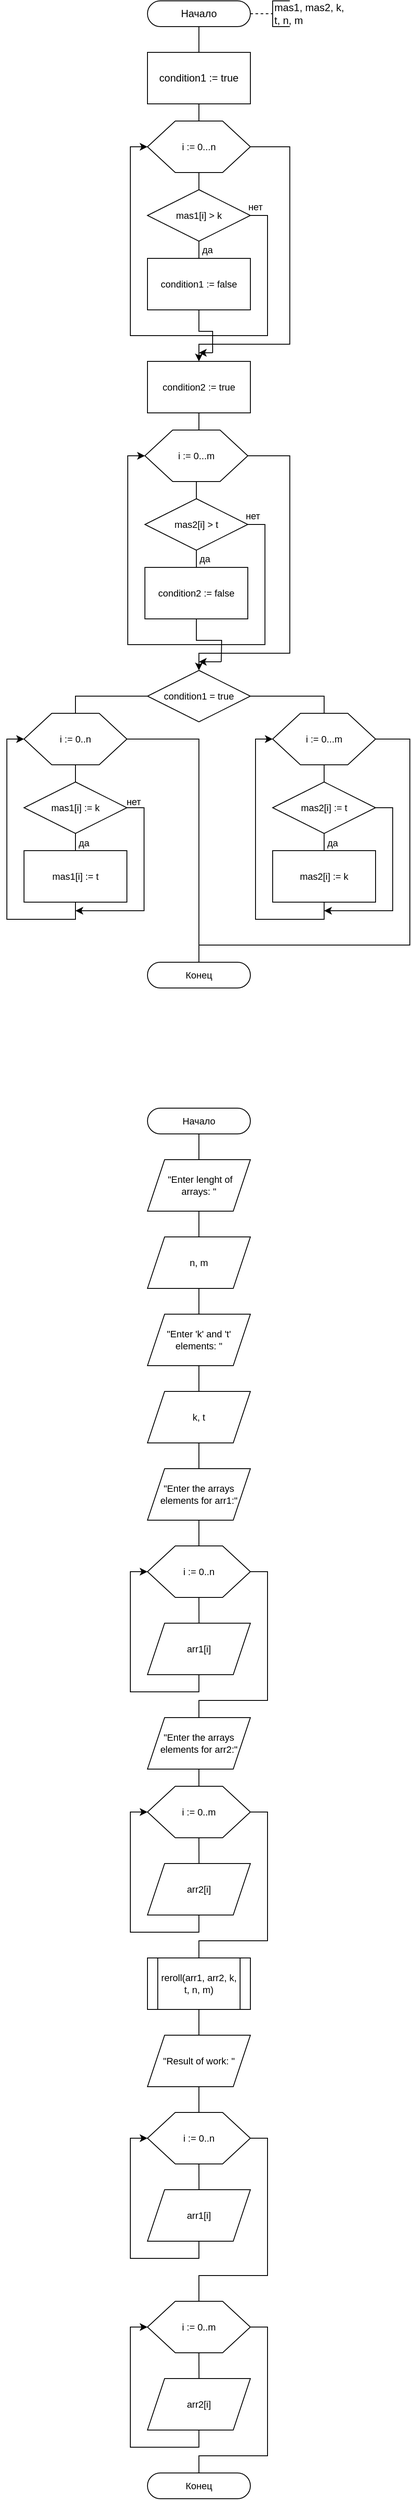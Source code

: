 <mxfile version="21.7.5" type="device">
  <diagram name="Страница — 1" id="Ix5shtWMHeWJ00N7MdSp">
    <mxGraphModel dx="4440" dy="2093" grid="1" gridSize="10" guides="1" tooltips="1" connect="1" arrows="1" fold="1" page="1" pageScale="1" pageWidth="827" pageHeight="1169" math="0" shadow="0">
      <root>
        <mxCell id="0" />
        <mxCell id="1" parent="0" />
        <mxCell id="z_stcrGyVzl1XkH-hhWS-3" style="edgeStyle=orthogonalEdgeStyle;rounded=0;orthogonalLoop=1;jettySize=auto;html=1;exitX=0.5;exitY=1;exitDx=0;exitDy=0;entryX=0.5;entryY=0;entryDx=0;entryDy=0;endArrow=none;endFill=0;" edge="1" parent="1" source="z_stcrGyVzl1XkH-hhWS-1" target="z_stcrGyVzl1XkH-hhWS-2">
          <mxGeometry relative="1" as="geometry" />
        </mxCell>
        <mxCell id="z_stcrGyVzl1XkH-hhWS-5" style="edgeStyle=orthogonalEdgeStyle;rounded=0;orthogonalLoop=1;jettySize=auto;html=1;exitX=1;exitY=0.5;exitDx=0;exitDy=0;entryX=0;entryY=0.5;entryDx=0;entryDy=0;entryPerimeter=0;endArrow=none;endFill=0;dashed=1;" edge="1" parent="1" source="z_stcrGyVzl1XkH-hhWS-1" target="z_stcrGyVzl1XkH-hhWS-4">
          <mxGeometry relative="1" as="geometry" />
        </mxCell>
        <mxCell id="z_stcrGyVzl1XkH-hhWS-1" value="Начало" style="rounded=1;whiteSpace=wrap;html=1;arcSize=50;" vertex="1" parent="1">
          <mxGeometry x="354" y="40" width="120" height="30" as="geometry" />
        </mxCell>
        <mxCell id="z_stcrGyVzl1XkH-hhWS-23" style="edgeStyle=orthogonalEdgeStyle;rounded=0;orthogonalLoop=1;jettySize=auto;html=1;exitX=0.5;exitY=1;exitDx=0;exitDy=0;entryX=0.5;entryY=0;entryDx=0;entryDy=0;endArrow=none;endFill=0;" edge="1" parent="1" source="z_stcrGyVzl1XkH-hhWS-2" target="z_stcrGyVzl1XkH-hhWS-6">
          <mxGeometry relative="1" as="geometry" />
        </mxCell>
        <mxCell id="z_stcrGyVzl1XkH-hhWS-2" value="condition1 := true" style="rounded=0;whiteSpace=wrap;html=1;" vertex="1" parent="1">
          <mxGeometry x="354" y="100" width="120" height="60" as="geometry" />
        </mxCell>
        <mxCell id="z_stcrGyVzl1XkH-hhWS-4" value="mas1, mas2, k,&lt;br&gt;t, n, m&amp;nbsp;" style="strokeWidth=1;html=1;shape=mxgraph.flowchart.annotation_1;align=left;pointerEvents=1;" vertex="1" parent="1">
          <mxGeometry x="500" y="40" width="20" height="30" as="geometry" />
        </mxCell>
        <mxCell id="z_stcrGyVzl1XkH-hhWS-27" style="edgeStyle=orthogonalEdgeStyle;shape=connector;rounded=0;orthogonalLoop=1;jettySize=auto;html=1;exitX=0.5;exitY=1;exitDx=0;exitDy=0;entryX=0.5;entryY=0;entryDx=0;entryDy=0;labelBackgroundColor=default;strokeColor=default;fontFamily=Helvetica;fontSize=11;fontColor=default;endArrow=none;endFill=0;" edge="1" parent="1" source="z_stcrGyVzl1XkH-hhWS-6" target="z_stcrGyVzl1XkH-hhWS-26">
          <mxGeometry relative="1" as="geometry" />
        </mxCell>
        <mxCell id="z_stcrGyVzl1XkH-hhWS-36" style="edgeStyle=orthogonalEdgeStyle;shape=connector;rounded=0;orthogonalLoop=1;jettySize=auto;html=1;exitX=1;exitY=0.5;exitDx=0;exitDy=0;entryX=0.5;entryY=0;entryDx=0;entryDy=0;labelBackgroundColor=default;strokeColor=default;fontFamily=Helvetica;fontSize=11;fontColor=default;endArrow=classic;endFill=1;" edge="1" parent="1" source="z_stcrGyVzl1XkH-hhWS-6" target="z_stcrGyVzl1XkH-hhWS-35">
          <mxGeometry relative="1" as="geometry">
            <Array as="points">
              <mxPoint x="520" y="210" />
              <mxPoint x="520" y="440" />
              <mxPoint x="414" y="440" />
            </Array>
          </mxGeometry>
        </mxCell>
        <mxCell id="z_stcrGyVzl1XkH-hhWS-6" value="" style="verticalLabelPosition=bottom;verticalAlign=top;html=1;shape=hexagon;perimeter=hexagonPerimeter2;arcSize=6;size=0.27;" vertex="1" parent="1">
          <mxGeometry x="354" y="180" width="120" height="60" as="geometry" />
        </mxCell>
        <mxCell id="z_stcrGyVzl1XkH-hhWS-24" value="i := 0...n" style="text;html=1;strokeColor=none;fillColor=none;align=center;verticalAlign=middle;whiteSpace=wrap;rounded=0;fontSize=11;fontFamily=Helvetica;fontColor=default;" vertex="1" parent="1">
          <mxGeometry x="384" y="195" width="60" height="30" as="geometry" />
        </mxCell>
        <mxCell id="z_stcrGyVzl1XkH-hhWS-30" style="edgeStyle=orthogonalEdgeStyle;shape=connector;rounded=0;orthogonalLoop=1;jettySize=auto;html=1;exitX=0.5;exitY=1;exitDx=0;exitDy=0;entryX=0.5;entryY=0;entryDx=0;entryDy=0;labelBackgroundColor=default;strokeColor=default;fontFamily=Helvetica;fontSize=11;fontColor=default;endArrow=none;endFill=0;" edge="1" parent="1" source="z_stcrGyVzl1XkH-hhWS-26" target="z_stcrGyVzl1XkH-hhWS-29">
          <mxGeometry relative="1" as="geometry" />
        </mxCell>
        <mxCell id="z_stcrGyVzl1XkH-hhWS-31" style="edgeStyle=orthogonalEdgeStyle;shape=connector;rounded=0;orthogonalLoop=1;jettySize=auto;html=1;exitX=1;exitY=0.5;exitDx=0;exitDy=0;entryX=0;entryY=0.5;entryDx=0;entryDy=0;labelBackgroundColor=default;strokeColor=default;fontFamily=Helvetica;fontSize=11;fontColor=default;endArrow=classic;endFill=1;" edge="1" parent="1" source="z_stcrGyVzl1XkH-hhWS-26" target="z_stcrGyVzl1XkH-hhWS-6">
          <mxGeometry relative="1" as="geometry">
            <Array as="points">
              <mxPoint x="494" y="290" />
              <mxPoint x="494" y="430" />
              <mxPoint x="334" y="430" />
              <mxPoint x="334" y="210" />
            </Array>
          </mxGeometry>
        </mxCell>
        <mxCell id="z_stcrGyVzl1XkH-hhWS-26" value="mas1[i] &amp;gt; k" style="rhombus;whiteSpace=wrap;html=1;fontFamily=Helvetica;fontSize=11;fontColor=default;" vertex="1" parent="1">
          <mxGeometry x="354" y="260" width="120" height="60" as="geometry" />
        </mxCell>
        <mxCell id="z_stcrGyVzl1XkH-hhWS-37" style="edgeStyle=orthogonalEdgeStyle;shape=connector;rounded=0;orthogonalLoop=1;jettySize=auto;html=1;exitX=0.5;exitY=1;exitDx=0;exitDy=0;labelBackgroundColor=default;strokeColor=default;fontFamily=Helvetica;fontSize=11;fontColor=default;endArrow=none;endFill=0;" edge="1" parent="1" source="z_stcrGyVzl1XkH-hhWS-29">
          <mxGeometry relative="1" as="geometry">
            <mxPoint x="430" y="450" as="targetPoint" />
            <Array as="points">
              <mxPoint x="414" y="425" />
              <mxPoint x="430" y="425" />
            </Array>
          </mxGeometry>
        </mxCell>
        <mxCell id="z_stcrGyVzl1XkH-hhWS-29" value="condition1 := false" style="rounded=0;whiteSpace=wrap;html=1;fontFamily=Helvetica;fontSize=11;fontColor=default;" vertex="1" parent="1">
          <mxGeometry x="354" y="340" width="120" height="60" as="geometry" />
        </mxCell>
        <mxCell id="z_stcrGyVzl1XkH-hhWS-32" value="нет" style="text;html=1;strokeColor=none;fillColor=none;align=center;verticalAlign=middle;whiteSpace=wrap;rounded=0;fontSize=11;fontFamily=Helvetica;fontColor=default;" vertex="1" parent="1">
          <mxGeometry x="460" y="270" width="40" height="20" as="geometry" />
        </mxCell>
        <mxCell id="z_stcrGyVzl1XkH-hhWS-33" value="да" style="text;html=1;strokeColor=none;fillColor=none;align=center;verticalAlign=middle;whiteSpace=wrap;rounded=0;fontSize=11;fontFamily=Helvetica;fontColor=default;" vertex="1" parent="1">
          <mxGeometry x="404" y="320" width="40" height="20" as="geometry" />
        </mxCell>
        <mxCell id="z_stcrGyVzl1XkH-hhWS-35" value="condition2 := true" style="rounded=0;whiteSpace=wrap;html=1;fontFamily=Helvetica;fontSize=11;fontColor=default;" vertex="1" parent="1">
          <mxGeometry x="354" y="460" width="120" height="60" as="geometry" />
        </mxCell>
        <mxCell id="z_stcrGyVzl1XkH-hhWS-38" value="" style="endArrow=classic;html=1;rounded=0;labelBackgroundColor=default;strokeColor=default;fontFamily=Helvetica;fontSize=11;fontColor=default;shape=connector;" edge="1" parent="1">
          <mxGeometry width="50" height="50" relative="1" as="geometry">
            <mxPoint x="430" y="450" as="sourcePoint" />
            <mxPoint x="414" y="450" as="targetPoint" />
          </mxGeometry>
        </mxCell>
        <mxCell id="z_stcrGyVzl1XkH-hhWS-39" style="edgeStyle=orthogonalEdgeStyle;shape=connector;rounded=0;orthogonalLoop=1;jettySize=auto;html=1;exitX=0.5;exitY=1;exitDx=0;exitDy=0;entryX=0.5;entryY=0;entryDx=0;entryDy=0;labelBackgroundColor=default;strokeColor=default;fontFamily=Helvetica;fontSize=11;fontColor=default;endArrow=none;endFill=0;" edge="1" parent="1" source="z_stcrGyVzl1XkH-hhWS-40" target="z_stcrGyVzl1XkH-hhWS-44">
          <mxGeometry relative="1" as="geometry" />
        </mxCell>
        <mxCell id="z_stcrGyVzl1XkH-hhWS-49" style="edgeStyle=orthogonalEdgeStyle;shape=connector;rounded=0;orthogonalLoop=1;jettySize=auto;html=1;exitX=0.5;exitY=0;exitDx=0;exitDy=0;entryX=0.5;entryY=1;entryDx=0;entryDy=0;labelBackgroundColor=default;strokeColor=default;fontFamily=Helvetica;fontSize=11;fontColor=default;endArrow=none;endFill=0;" edge="1" parent="1" source="z_stcrGyVzl1XkH-hhWS-40" target="z_stcrGyVzl1XkH-hhWS-35">
          <mxGeometry relative="1" as="geometry" />
        </mxCell>
        <mxCell id="z_stcrGyVzl1XkH-hhWS-51" style="edgeStyle=orthogonalEdgeStyle;shape=connector;rounded=0;orthogonalLoop=1;jettySize=auto;html=1;exitX=1;exitY=0.5;exitDx=0;exitDy=0;entryX=0.5;entryY=0;entryDx=0;entryDy=0;labelBackgroundColor=default;strokeColor=default;fontFamily=Helvetica;fontSize=11;fontColor=default;endArrow=classic;endFill=1;" edge="1" parent="1" source="z_stcrGyVzl1XkH-hhWS-40" target="z_stcrGyVzl1XkH-hhWS-50">
          <mxGeometry relative="1" as="geometry">
            <Array as="points">
              <mxPoint x="520" y="570" />
              <mxPoint x="520" y="800" />
              <mxPoint x="414" y="800" />
            </Array>
          </mxGeometry>
        </mxCell>
        <mxCell id="z_stcrGyVzl1XkH-hhWS-40" value="" style="verticalLabelPosition=bottom;verticalAlign=top;html=1;shape=hexagon;perimeter=hexagonPerimeter2;arcSize=6;size=0.27;" vertex="1" parent="1">
          <mxGeometry x="351" y="540" width="120" height="60" as="geometry" />
        </mxCell>
        <mxCell id="z_stcrGyVzl1XkH-hhWS-41" value="i := 0...m" style="text;html=1;strokeColor=none;fillColor=none;align=center;verticalAlign=middle;whiteSpace=wrap;rounded=0;fontSize=11;fontFamily=Helvetica;fontColor=default;" vertex="1" parent="1">
          <mxGeometry x="381" y="555" width="60" height="30" as="geometry" />
        </mxCell>
        <mxCell id="z_stcrGyVzl1XkH-hhWS-42" style="edgeStyle=orthogonalEdgeStyle;shape=connector;rounded=0;orthogonalLoop=1;jettySize=auto;html=1;exitX=0.5;exitY=1;exitDx=0;exitDy=0;entryX=0.5;entryY=0;entryDx=0;entryDy=0;labelBackgroundColor=default;strokeColor=default;fontFamily=Helvetica;fontSize=11;fontColor=default;endArrow=none;endFill=0;" edge="1" parent="1" source="z_stcrGyVzl1XkH-hhWS-44" target="z_stcrGyVzl1XkH-hhWS-45">
          <mxGeometry relative="1" as="geometry" />
        </mxCell>
        <mxCell id="z_stcrGyVzl1XkH-hhWS-43" style="edgeStyle=orthogonalEdgeStyle;shape=connector;rounded=0;orthogonalLoop=1;jettySize=auto;html=1;exitX=1;exitY=0.5;exitDx=0;exitDy=0;entryX=0;entryY=0.5;entryDx=0;entryDy=0;labelBackgroundColor=default;strokeColor=default;fontFamily=Helvetica;fontSize=11;fontColor=default;endArrow=classic;endFill=1;" edge="1" parent="1" source="z_stcrGyVzl1XkH-hhWS-44" target="z_stcrGyVzl1XkH-hhWS-40">
          <mxGeometry relative="1" as="geometry">
            <Array as="points">
              <mxPoint x="491" y="650" />
              <mxPoint x="491" y="790" />
              <mxPoint x="331" y="790" />
              <mxPoint x="331" y="570" />
            </Array>
          </mxGeometry>
        </mxCell>
        <mxCell id="z_stcrGyVzl1XkH-hhWS-44" value="mas2[i] &amp;gt; t" style="rhombus;whiteSpace=wrap;html=1;fontFamily=Helvetica;fontSize=11;fontColor=default;" vertex="1" parent="1">
          <mxGeometry x="351" y="620" width="120" height="60" as="geometry" />
        </mxCell>
        <mxCell id="z_stcrGyVzl1XkH-hhWS-52" style="edgeStyle=orthogonalEdgeStyle;shape=connector;rounded=0;orthogonalLoop=1;jettySize=auto;html=1;exitX=0.5;exitY=1;exitDx=0;exitDy=0;labelBackgroundColor=default;strokeColor=default;fontFamily=Helvetica;fontSize=11;fontColor=default;endArrow=none;endFill=0;" edge="1" parent="1" source="z_stcrGyVzl1XkH-hhWS-45">
          <mxGeometry relative="1" as="geometry">
            <mxPoint x="440" y="810" as="targetPoint" />
          </mxGeometry>
        </mxCell>
        <mxCell id="z_stcrGyVzl1XkH-hhWS-45" value="condition2 := false" style="rounded=0;whiteSpace=wrap;html=1;fontFamily=Helvetica;fontSize=11;fontColor=default;" vertex="1" parent="1">
          <mxGeometry x="351" y="700" width="120" height="60" as="geometry" />
        </mxCell>
        <mxCell id="z_stcrGyVzl1XkH-hhWS-46" value="нет" style="text;html=1;strokeColor=none;fillColor=none;align=center;verticalAlign=middle;whiteSpace=wrap;rounded=0;fontSize=11;fontFamily=Helvetica;fontColor=default;" vertex="1" parent="1">
          <mxGeometry x="457" y="630" width="40" height="20" as="geometry" />
        </mxCell>
        <mxCell id="z_stcrGyVzl1XkH-hhWS-47" value="да" style="text;html=1;strokeColor=none;fillColor=none;align=center;verticalAlign=middle;whiteSpace=wrap;rounded=0;fontSize=11;fontFamily=Helvetica;fontColor=default;" vertex="1" parent="1">
          <mxGeometry x="401" y="680" width="40" height="20" as="geometry" />
        </mxCell>
        <mxCell id="z_stcrGyVzl1XkH-hhWS-66" style="edgeStyle=orthogonalEdgeStyle;shape=connector;rounded=0;orthogonalLoop=1;jettySize=auto;html=1;exitX=0;exitY=0.5;exitDx=0;exitDy=0;entryX=0.5;entryY=0;entryDx=0;entryDy=0;labelBackgroundColor=default;strokeColor=default;fontFamily=Helvetica;fontSize=11;fontColor=default;endArrow=none;endFill=0;" edge="1" parent="1" source="z_stcrGyVzl1XkH-hhWS-50" target="z_stcrGyVzl1XkH-hhWS-54">
          <mxGeometry relative="1" as="geometry" />
        </mxCell>
        <mxCell id="z_stcrGyVzl1XkH-hhWS-77" style="edgeStyle=orthogonalEdgeStyle;shape=connector;rounded=0;orthogonalLoop=1;jettySize=auto;html=1;exitX=1;exitY=0.5;exitDx=0;exitDy=0;entryX=0.5;entryY=0;entryDx=0;entryDy=0;labelBackgroundColor=default;strokeColor=default;fontFamily=Helvetica;fontSize=11;fontColor=default;endArrow=none;endFill=0;" edge="1" parent="1" source="z_stcrGyVzl1XkH-hhWS-50" target="z_stcrGyVzl1XkH-hhWS-68">
          <mxGeometry relative="1" as="geometry" />
        </mxCell>
        <mxCell id="z_stcrGyVzl1XkH-hhWS-50" value="condition1 = true" style="rhombus;whiteSpace=wrap;html=1;fontFamily=Helvetica;fontSize=11;fontColor=default;" vertex="1" parent="1">
          <mxGeometry x="354" y="820" width="120" height="60" as="geometry" />
        </mxCell>
        <mxCell id="z_stcrGyVzl1XkH-hhWS-53" value="" style="endArrow=classic;html=1;rounded=0;labelBackgroundColor=default;strokeColor=default;fontFamily=Helvetica;fontSize=11;fontColor=default;shape=connector;" edge="1" parent="1">
          <mxGeometry width="50" height="50" relative="1" as="geometry">
            <mxPoint x="440" y="810" as="sourcePoint" />
            <mxPoint x="414" y="810" as="targetPoint" />
          </mxGeometry>
        </mxCell>
        <mxCell id="z_stcrGyVzl1XkH-hhWS-57" style="edgeStyle=orthogonalEdgeStyle;shape=connector;rounded=0;orthogonalLoop=1;jettySize=auto;html=1;exitX=0.5;exitY=1;exitDx=0;exitDy=0;entryX=0.5;entryY=0;entryDx=0;entryDy=0;labelBackgroundColor=default;strokeColor=default;fontFamily=Helvetica;fontSize=11;fontColor=default;endArrow=none;endFill=0;" edge="1" parent="1" source="z_stcrGyVzl1XkH-hhWS-54" target="z_stcrGyVzl1XkH-hhWS-56">
          <mxGeometry relative="1" as="geometry" />
        </mxCell>
        <mxCell id="z_stcrGyVzl1XkH-hhWS-79" style="edgeStyle=orthogonalEdgeStyle;shape=connector;rounded=0;orthogonalLoop=1;jettySize=auto;html=1;exitX=1;exitY=0.5;exitDx=0;exitDy=0;entryX=0.5;entryY=0;entryDx=0;entryDy=0;labelBackgroundColor=default;strokeColor=default;fontFamily=Helvetica;fontSize=11;fontColor=default;endArrow=none;endFill=0;" edge="1" parent="1" source="z_stcrGyVzl1XkH-hhWS-54" target="z_stcrGyVzl1XkH-hhWS-78">
          <mxGeometry relative="1" as="geometry" />
        </mxCell>
        <mxCell id="z_stcrGyVzl1XkH-hhWS-54" value="" style="verticalLabelPosition=bottom;verticalAlign=top;html=1;shape=hexagon;perimeter=hexagonPerimeter2;arcSize=6;size=0.27;fontFamily=Helvetica;fontSize=11;fontColor=default;" vertex="1" parent="1">
          <mxGeometry x="210" y="870" width="120" height="60" as="geometry" />
        </mxCell>
        <mxCell id="z_stcrGyVzl1XkH-hhWS-55" value="i := 0..n" style="text;html=1;strokeColor=none;fillColor=none;align=center;verticalAlign=middle;whiteSpace=wrap;rounded=0;fontSize=11;fontFamily=Helvetica;fontColor=default;" vertex="1" parent="1">
          <mxGeometry x="240" y="885" width="60" height="30" as="geometry" />
        </mxCell>
        <mxCell id="z_stcrGyVzl1XkH-hhWS-59" style="edgeStyle=orthogonalEdgeStyle;shape=connector;rounded=0;orthogonalLoop=1;jettySize=auto;html=1;exitX=0.5;exitY=1;exitDx=0;exitDy=0;entryX=0.5;entryY=0;entryDx=0;entryDy=0;labelBackgroundColor=default;strokeColor=default;fontFamily=Helvetica;fontSize=11;fontColor=default;endArrow=none;endFill=0;" edge="1" parent="1" source="z_stcrGyVzl1XkH-hhWS-56" target="z_stcrGyVzl1XkH-hhWS-58">
          <mxGeometry relative="1" as="geometry" />
        </mxCell>
        <mxCell id="z_stcrGyVzl1XkH-hhWS-63" style="edgeStyle=orthogonalEdgeStyle;shape=connector;rounded=0;orthogonalLoop=1;jettySize=auto;html=1;exitX=1;exitY=0.5;exitDx=0;exitDy=0;labelBackgroundColor=default;strokeColor=default;fontFamily=Helvetica;fontSize=11;fontColor=default;endArrow=classic;endFill=1;" edge="1" parent="1" source="z_stcrGyVzl1XkH-hhWS-56">
          <mxGeometry relative="1" as="geometry">
            <mxPoint x="270" y="1100" as="targetPoint" />
            <Array as="points">
              <mxPoint x="350" y="980" />
              <mxPoint x="350" y="1100" />
            </Array>
          </mxGeometry>
        </mxCell>
        <mxCell id="z_stcrGyVzl1XkH-hhWS-56" value="mas1[i] := k" style="rhombus;whiteSpace=wrap;html=1;fontFamily=Helvetica;fontSize=11;fontColor=default;" vertex="1" parent="1">
          <mxGeometry x="210" y="950" width="120" height="60" as="geometry" />
        </mxCell>
        <mxCell id="z_stcrGyVzl1XkH-hhWS-62" style="edgeStyle=orthogonalEdgeStyle;shape=connector;rounded=0;orthogonalLoop=1;jettySize=auto;html=1;exitX=0.5;exitY=1;exitDx=0;exitDy=0;entryX=0;entryY=0.5;entryDx=0;entryDy=0;labelBackgroundColor=default;strokeColor=default;fontFamily=Helvetica;fontSize=11;fontColor=default;endArrow=classic;endFill=1;" edge="1" parent="1" source="z_stcrGyVzl1XkH-hhWS-58" target="z_stcrGyVzl1XkH-hhWS-54">
          <mxGeometry relative="1" as="geometry" />
        </mxCell>
        <mxCell id="z_stcrGyVzl1XkH-hhWS-58" value="mas1[i] := t" style="rounded=0;whiteSpace=wrap;html=1;fontFamily=Helvetica;fontSize=11;fontColor=default;" vertex="1" parent="1">
          <mxGeometry x="210" y="1030" width="120" height="60" as="geometry" />
        </mxCell>
        <mxCell id="z_stcrGyVzl1XkH-hhWS-64" value="да" style="text;html=1;strokeColor=none;fillColor=none;align=center;verticalAlign=middle;whiteSpace=wrap;rounded=0;fontSize=11;fontFamily=Helvetica;fontColor=default;" vertex="1" parent="1">
          <mxGeometry x="250" y="1006" width="60" height="30" as="geometry" />
        </mxCell>
        <mxCell id="z_stcrGyVzl1XkH-hhWS-65" value="нет" style="text;html=1;strokeColor=none;fillColor=none;align=center;verticalAlign=middle;whiteSpace=wrap;rounded=0;fontSize=11;fontFamily=Helvetica;fontColor=default;" vertex="1" parent="1">
          <mxGeometry x="308" y="958" width="60" height="30" as="geometry" />
        </mxCell>
        <mxCell id="z_stcrGyVzl1XkH-hhWS-67" style="edgeStyle=orthogonalEdgeStyle;shape=connector;rounded=0;orthogonalLoop=1;jettySize=auto;html=1;exitX=0.5;exitY=1;exitDx=0;exitDy=0;entryX=0.5;entryY=0;entryDx=0;entryDy=0;labelBackgroundColor=default;strokeColor=default;fontFamily=Helvetica;fontSize=11;fontColor=default;endArrow=none;endFill=0;" edge="1" parent="1" source="z_stcrGyVzl1XkH-hhWS-68" target="z_stcrGyVzl1XkH-hhWS-72">
          <mxGeometry relative="1" as="geometry" />
        </mxCell>
        <mxCell id="z_stcrGyVzl1XkH-hhWS-80" style="edgeStyle=orthogonalEdgeStyle;shape=connector;rounded=0;orthogonalLoop=1;jettySize=auto;html=1;exitX=1;exitY=0.5;exitDx=0;exitDy=0;entryX=0.5;entryY=0;entryDx=0;entryDy=0;labelBackgroundColor=default;strokeColor=default;fontFamily=Helvetica;fontSize=11;fontColor=default;endArrow=none;endFill=0;" edge="1" parent="1" source="z_stcrGyVzl1XkH-hhWS-68" target="z_stcrGyVzl1XkH-hhWS-78">
          <mxGeometry relative="1" as="geometry">
            <Array as="points">
              <mxPoint x="660" y="900" />
              <mxPoint x="660" y="1140" />
              <mxPoint x="414" y="1140" />
            </Array>
          </mxGeometry>
        </mxCell>
        <mxCell id="z_stcrGyVzl1XkH-hhWS-68" value="" style="verticalLabelPosition=bottom;verticalAlign=top;html=1;shape=hexagon;perimeter=hexagonPerimeter2;arcSize=6;size=0.27;fontFamily=Helvetica;fontSize=11;fontColor=default;" vertex="1" parent="1">
          <mxGeometry x="500" y="870" width="120" height="60" as="geometry" />
        </mxCell>
        <mxCell id="z_stcrGyVzl1XkH-hhWS-69" value="i := 0...m" style="text;html=1;strokeColor=none;fillColor=none;align=center;verticalAlign=middle;whiteSpace=wrap;rounded=0;fontSize=11;fontFamily=Helvetica;fontColor=default;" vertex="1" parent="1">
          <mxGeometry x="530" y="885" width="60" height="30" as="geometry" />
        </mxCell>
        <mxCell id="z_stcrGyVzl1XkH-hhWS-70" style="edgeStyle=orthogonalEdgeStyle;shape=connector;rounded=0;orthogonalLoop=1;jettySize=auto;html=1;exitX=0.5;exitY=1;exitDx=0;exitDy=0;entryX=0.5;entryY=0;entryDx=0;entryDy=0;labelBackgroundColor=default;strokeColor=default;fontFamily=Helvetica;fontSize=11;fontColor=default;endArrow=none;endFill=0;" edge="1" parent="1" source="z_stcrGyVzl1XkH-hhWS-72" target="z_stcrGyVzl1XkH-hhWS-74">
          <mxGeometry relative="1" as="geometry" />
        </mxCell>
        <mxCell id="z_stcrGyVzl1XkH-hhWS-71" style="edgeStyle=orthogonalEdgeStyle;shape=connector;rounded=0;orthogonalLoop=1;jettySize=auto;html=1;exitX=1;exitY=0.5;exitDx=0;exitDy=0;labelBackgroundColor=default;strokeColor=default;fontFamily=Helvetica;fontSize=11;fontColor=default;endArrow=classic;endFill=1;" edge="1" parent="1" source="z_stcrGyVzl1XkH-hhWS-72">
          <mxGeometry relative="1" as="geometry">
            <mxPoint x="560" y="1100" as="targetPoint" />
            <Array as="points">
              <mxPoint x="640" y="980" />
              <mxPoint x="640" y="1100" />
            </Array>
          </mxGeometry>
        </mxCell>
        <mxCell id="z_stcrGyVzl1XkH-hhWS-72" value="mas2[i] := t" style="rhombus;whiteSpace=wrap;html=1;fontFamily=Helvetica;fontSize=11;fontColor=default;" vertex="1" parent="1">
          <mxGeometry x="500" y="950" width="120" height="60" as="geometry" />
        </mxCell>
        <mxCell id="z_stcrGyVzl1XkH-hhWS-73" style="edgeStyle=orthogonalEdgeStyle;shape=connector;rounded=0;orthogonalLoop=1;jettySize=auto;html=1;exitX=0.5;exitY=1;exitDx=0;exitDy=0;entryX=0;entryY=0.5;entryDx=0;entryDy=0;labelBackgroundColor=default;strokeColor=default;fontFamily=Helvetica;fontSize=11;fontColor=default;endArrow=classic;endFill=1;" edge="1" parent="1" source="z_stcrGyVzl1XkH-hhWS-74" target="z_stcrGyVzl1XkH-hhWS-68">
          <mxGeometry relative="1" as="geometry" />
        </mxCell>
        <mxCell id="z_stcrGyVzl1XkH-hhWS-74" value="mas2[i] := k" style="rounded=0;whiteSpace=wrap;html=1;fontFamily=Helvetica;fontSize=11;fontColor=default;" vertex="1" parent="1">
          <mxGeometry x="500" y="1030" width="120" height="60" as="geometry" />
        </mxCell>
        <mxCell id="z_stcrGyVzl1XkH-hhWS-75" value="да" style="text;html=1;strokeColor=none;fillColor=none;align=center;verticalAlign=middle;whiteSpace=wrap;rounded=0;fontSize=11;fontFamily=Helvetica;fontColor=default;" vertex="1" parent="1">
          <mxGeometry x="540" y="1006" width="60" height="30" as="geometry" />
        </mxCell>
        <mxCell id="z_stcrGyVzl1XkH-hhWS-78" value="Конец" style="rounded=1;whiteSpace=wrap;html=1;arcSize=50;fontFamily=Helvetica;fontSize=11;fontColor=default;" vertex="1" parent="1">
          <mxGeometry x="354" y="1160" width="120" height="30" as="geometry" />
        </mxCell>
        <mxCell id="z_stcrGyVzl1XkH-hhWS-84" style="edgeStyle=orthogonalEdgeStyle;shape=connector;rounded=0;orthogonalLoop=1;jettySize=auto;html=1;exitX=0.5;exitY=1;exitDx=0;exitDy=0;entryX=0.5;entryY=0;entryDx=0;entryDy=0;labelBackgroundColor=default;strokeColor=default;fontFamily=Helvetica;fontSize=11;fontColor=default;endArrow=none;endFill=0;" edge="1" parent="1" source="z_stcrGyVzl1XkH-hhWS-82" target="z_stcrGyVzl1XkH-hhWS-83">
          <mxGeometry relative="1" as="geometry" />
        </mxCell>
        <mxCell id="z_stcrGyVzl1XkH-hhWS-82" value="Начало" style="rounded=1;whiteSpace=wrap;html=1;arcSize=50;fontFamily=Helvetica;fontSize=11;fontColor=default;" vertex="1" parent="1">
          <mxGeometry x="354" y="1330" width="120" height="30" as="geometry" />
        </mxCell>
        <mxCell id="z_stcrGyVzl1XkH-hhWS-86" style="edgeStyle=orthogonalEdgeStyle;shape=connector;rounded=0;orthogonalLoop=1;jettySize=auto;html=1;exitX=0.5;exitY=1;exitDx=0;exitDy=0;entryX=0.5;entryY=0;entryDx=0;entryDy=0;labelBackgroundColor=default;strokeColor=default;fontFamily=Helvetica;fontSize=11;fontColor=default;endArrow=none;endFill=0;" edge="1" parent="1" source="z_stcrGyVzl1XkH-hhWS-83" target="z_stcrGyVzl1XkH-hhWS-85">
          <mxGeometry relative="1" as="geometry" />
        </mxCell>
        <mxCell id="z_stcrGyVzl1XkH-hhWS-83" value="&quot;Enter lenght of arrays: &quot;&amp;nbsp;" style="shape=parallelogram;perimeter=parallelogramPerimeter;whiteSpace=wrap;html=1;fixedSize=1;fontFamily=Helvetica;fontSize=11;fontColor=default;spacingLeft=15;spacingRight=12;" vertex="1" parent="1">
          <mxGeometry x="354" y="1390" width="120" height="60" as="geometry" />
        </mxCell>
        <mxCell id="z_stcrGyVzl1XkH-hhWS-88" style="edgeStyle=orthogonalEdgeStyle;shape=connector;rounded=0;orthogonalLoop=1;jettySize=auto;html=1;exitX=0.5;exitY=1;exitDx=0;exitDy=0;entryX=0.5;entryY=0;entryDx=0;entryDy=0;labelBackgroundColor=default;strokeColor=default;fontFamily=Helvetica;fontSize=11;fontColor=default;endArrow=none;endFill=0;" edge="1" parent="1" source="z_stcrGyVzl1XkH-hhWS-85" target="z_stcrGyVzl1XkH-hhWS-87">
          <mxGeometry relative="1" as="geometry" />
        </mxCell>
        <mxCell id="z_stcrGyVzl1XkH-hhWS-85" value="n, m" style="shape=parallelogram;perimeter=parallelogramPerimeter;whiteSpace=wrap;html=1;fixedSize=1;fontFamily=Helvetica;fontSize=11;fontColor=default;" vertex="1" parent="1">
          <mxGeometry x="354" y="1480" width="120" height="60" as="geometry" />
        </mxCell>
        <mxCell id="z_stcrGyVzl1XkH-hhWS-90" style="edgeStyle=orthogonalEdgeStyle;shape=connector;rounded=0;orthogonalLoop=1;jettySize=auto;html=1;exitX=0.5;exitY=1;exitDx=0;exitDy=0;entryX=0.5;entryY=0;entryDx=0;entryDy=0;labelBackgroundColor=default;strokeColor=default;fontFamily=Helvetica;fontSize=11;fontColor=default;endArrow=none;endFill=0;" edge="1" parent="1" source="z_stcrGyVzl1XkH-hhWS-87" target="z_stcrGyVzl1XkH-hhWS-89">
          <mxGeometry relative="1" as="geometry" />
        </mxCell>
        <mxCell id="z_stcrGyVzl1XkH-hhWS-87" value="&quot;Enter &#39;k&#39; and &#39;t&#39; elements: &quot;" style="shape=parallelogram;perimeter=parallelogramPerimeter;whiteSpace=wrap;html=1;fixedSize=1;fontFamily=Helvetica;fontSize=11;fontColor=default;" vertex="1" parent="1">
          <mxGeometry x="354" y="1570" width="120" height="60" as="geometry" />
        </mxCell>
        <mxCell id="z_stcrGyVzl1XkH-hhWS-92" style="edgeStyle=orthogonalEdgeStyle;shape=connector;rounded=0;orthogonalLoop=1;jettySize=auto;html=1;exitX=0.5;exitY=1;exitDx=0;exitDy=0;entryX=0.5;entryY=0;entryDx=0;entryDy=0;labelBackgroundColor=default;strokeColor=default;fontFamily=Helvetica;fontSize=11;fontColor=default;endArrow=none;endFill=0;" edge="1" parent="1" source="z_stcrGyVzl1XkH-hhWS-89" target="z_stcrGyVzl1XkH-hhWS-91">
          <mxGeometry relative="1" as="geometry" />
        </mxCell>
        <mxCell id="z_stcrGyVzl1XkH-hhWS-89" value="k, t" style="shape=parallelogram;perimeter=parallelogramPerimeter;whiteSpace=wrap;html=1;fixedSize=1;fontFamily=Helvetica;fontSize=11;fontColor=default;" vertex="1" parent="1">
          <mxGeometry x="354" y="1660" width="120" height="60" as="geometry" />
        </mxCell>
        <mxCell id="z_stcrGyVzl1XkH-hhWS-97" style="edgeStyle=orthogonalEdgeStyle;shape=connector;rounded=0;orthogonalLoop=1;jettySize=auto;html=1;exitX=0.5;exitY=1;exitDx=0;exitDy=0;entryX=0.5;entryY=0;entryDx=0;entryDy=0;labelBackgroundColor=default;strokeColor=default;fontFamily=Helvetica;fontSize=11;fontColor=default;endArrow=none;endFill=0;" edge="1" parent="1" source="z_stcrGyVzl1XkH-hhWS-91" target="z_stcrGyVzl1XkH-hhWS-95">
          <mxGeometry relative="1" as="geometry" />
        </mxCell>
        <mxCell id="z_stcrGyVzl1XkH-hhWS-91" value="&quot;Enter the arrays elements for arr1:&quot;" style="shape=parallelogram;perimeter=parallelogramPerimeter;whiteSpace=wrap;html=1;fixedSize=1;fontFamily=Helvetica;fontSize=11;fontColor=default;" vertex="1" parent="1">
          <mxGeometry x="354" y="1750" width="120" height="60" as="geometry" />
        </mxCell>
        <mxCell id="z_stcrGyVzl1XkH-hhWS-98" style="edgeStyle=orthogonalEdgeStyle;shape=connector;rounded=0;orthogonalLoop=1;jettySize=auto;html=1;exitX=0.5;exitY=1;exitDx=0;exitDy=0;labelBackgroundColor=default;strokeColor=default;fontFamily=Helvetica;fontSize=11;fontColor=default;endArrow=none;endFill=0;" edge="1" parent="1" source="z_stcrGyVzl1XkH-hhWS-95">
          <mxGeometry relative="1" as="geometry">
            <mxPoint x="414.095" y="1930" as="targetPoint" />
          </mxGeometry>
        </mxCell>
        <mxCell id="z_stcrGyVzl1XkH-hhWS-102" style="edgeStyle=orthogonalEdgeStyle;shape=connector;rounded=0;orthogonalLoop=1;jettySize=auto;html=1;exitX=1;exitY=0.5;exitDx=0;exitDy=0;entryX=0.5;entryY=0;entryDx=0;entryDy=0;labelBackgroundColor=default;strokeColor=default;fontFamily=Helvetica;fontSize=11;fontColor=default;endArrow=none;endFill=0;" edge="1" parent="1" source="z_stcrGyVzl1XkH-hhWS-95" target="z_stcrGyVzl1XkH-hhWS-101">
          <mxGeometry relative="1" as="geometry">
            <Array as="points">
              <mxPoint x="494" y="1870" />
              <mxPoint x="494" y="2020" />
              <mxPoint x="414" y="2020" />
            </Array>
          </mxGeometry>
        </mxCell>
        <mxCell id="z_stcrGyVzl1XkH-hhWS-95" value="" style="verticalLabelPosition=bottom;verticalAlign=top;html=1;shape=hexagon;perimeter=hexagonPerimeter2;arcSize=6;size=0.27;fontFamily=Helvetica;fontSize=11;fontColor=default;" vertex="1" parent="1">
          <mxGeometry x="354" y="1840" width="120" height="60" as="geometry" />
        </mxCell>
        <mxCell id="z_stcrGyVzl1XkH-hhWS-96" value="i := 0..n" style="text;html=1;strokeColor=none;fillColor=none;align=center;verticalAlign=middle;whiteSpace=wrap;rounded=0;fontSize=11;fontFamily=Helvetica;fontColor=default;" vertex="1" parent="1">
          <mxGeometry x="384" y="1855" width="60" height="30" as="geometry" />
        </mxCell>
        <mxCell id="z_stcrGyVzl1XkH-hhWS-100" style="edgeStyle=orthogonalEdgeStyle;shape=connector;rounded=0;orthogonalLoop=1;jettySize=auto;html=1;exitX=0.5;exitY=1;exitDx=0;exitDy=0;entryX=0;entryY=0.5;entryDx=0;entryDy=0;labelBackgroundColor=default;strokeColor=default;fontFamily=Helvetica;fontSize=11;fontColor=default;endArrow=classic;endFill=1;" edge="1" parent="1" source="z_stcrGyVzl1XkH-hhWS-99" target="z_stcrGyVzl1XkH-hhWS-95">
          <mxGeometry relative="1" as="geometry" />
        </mxCell>
        <mxCell id="z_stcrGyVzl1XkH-hhWS-99" value="arr1[i]" style="shape=parallelogram;perimeter=parallelogramPerimeter;whiteSpace=wrap;html=1;fixedSize=1;fontFamily=Helvetica;fontSize=11;fontColor=default;" vertex="1" parent="1">
          <mxGeometry x="354" y="1930" width="120" height="60" as="geometry" />
        </mxCell>
        <mxCell id="z_stcrGyVzl1XkH-hhWS-109" style="edgeStyle=orthogonalEdgeStyle;shape=connector;rounded=0;orthogonalLoop=1;jettySize=auto;html=1;exitX=0.5;exitY=1;exitDx=0;exitDy=0;entryX=0.5;entryY=0;entryDx=0;entryDy=0;labelBackgroundColor=default;strokeColor=default;fontFamily=Helvetica;fontSize=11;fontColor=default;endArrow=none;endFill=0;" edge="1" parent="1" source="z_stcrGyVzl1XkH-hhWS-101" target="z_stcrGyVzl1XkH-hhWS-104">
          <mxGeometry relative="1" as="geometry" />
        </mxCell>
        <mxCell id="z_stcrGyVzl1XkH-hhWS-101" value="&quot;Enter the arrays elements for arr2:&quot;" style="shape=parallelogram;perimeter=parallelogramPerimeter;whiteSpace=wrap;html=1;fixedSize=1;fontFamily=Helvetica;fontSize=11;fontColor=default;" vertex="1" parent="1">
          <mxGeometry x="354" y="2040" width="120" height="60" as="geometry" />
        </mxCell>
        <mxCell id="z_stcrGyVzl1XkH-hhWS-103" style="edgeStyle=orthogonalEdgeStyle;shape=connector;rounded=0;orthogonalLoop=1;jettySize=auto;html=1;exitX=0.5;exitY=1;exitDx=0;exitDy=0;labelBackgroundColor=default;strokeColor=default;fontFamily=Helvetica;fontSize=11;fontColor=default;endArrow=none;endFill=0;" edge="1" parent="1" source="z_stcrGyVzl1XkH-hhWS-104">
          <mxGeometry relative="1" as="geometry">
            <mxPoint x="414.095" y="2210" as="targetPoint" />
          </mxGeometry>
        </mxCell>
        <mxCell id="z_stcrGyVzl1XkH-hhWS-111" style="edgeStyle=orthogonalEdgeStyle;shape=connector;rounded=0;orthogonalLoop=1;jettySize=auto;html=1;exitX=1;exitY=0.5;exitDx=0;exitDy=0;entryX=0.5;entryY=0;entryDx=0;entryDy=0;labelBackgroundColor=default;strokeColor=default;fontFamily=Helvetica;fontSize=11;fontColor=default;endArrow=none;endFill=0;" edge="1" parent="1" source="z_stcrGyVzl1XkH-hhWS-104" target="z_stcrGyVzl1XkH-hhWS-110">
          <mxGeometry relative="1" as="geometry">
            <Array as="points">
              <mxPoint x="494" y="2150" />
              <mxPoint x="494" y="2300" />
              <mxPoint x="414" y="2300" />
            </Array>
          </mxGeometry>
        </mxCell>
        <mxCell id="z_stcrGyVzl1XkH-hhWS-104" value="" style="verticalLabelPosition=bottom;verticalAlign=top;html=1;shape=hexagon;perimeter=hexagonPerimeter2;arcSize=6;size=0.27;fontFamily=Helvetica;fontSize=11;fontColor=default;" vertex="1" parent="1">
          <mxGeometry x="354" y="2120" width="120" height="60" as="geometry" />
        </mxCell>
        <mxCell id="z_stcrGyVzl1XkH-hhWS-105" value="i := 0..m" style="text;html=1;strokeColor=none;fillColor=none;align=center;verticalAlign=middle;whiteSpace=wrap;rounded=0;fontSize=11;fontFamily=Helvetica;fontColor=default;" vertex="1" parent="1">
          <mxGeometry x="384" y="2135" width="60" height="30" as="geometry" />
        </mxCell>
        <mxCell id="z_stcrGyVzl1XkH-hhWS-106" style="edgeStyle=orthogonalEdgeStyle;shape=connector;rounded=0;orthogonalLoop=1;jettySize=auto;html=1;exitX=0.5;exitY=1;exitDx=0;exitDy=0;entryX=0;entryY=0.5;entryDx=0;entryDy=0;labelBackgroundColor=default;strokeColor=default;fontFamily=Helvetica;fontSize=11;fontColor=default;endArrow=classic;endFill=1;" edge="1" parent="1" source="z_stcrGyVzl1XkH-hhWS-107" target="z_stcrGyVzl1XkH-hhWS-104">
          <mxGeometry relative="1" as="geometry" />
        </mxCell>
        <mxCell id="z_stcrGyVzl1XkH-hhWS-107" value="arr2[i]" style="shape=parallelogram;perimeter=parallelogramPerimeter;whiteSpace=wrap;html=1;fixedSize=1;fontFamily=Helvetica;fontSize=11;fontColor=default;" vertex="1" parent="1">
          <mxGeometry x="354" y="2210" width="120" height="60" as="geometry" />
        </mxCell>
        <mxCell id="z_stcrGyVzl1XkH-hhWS-113" style="edgeStyle=orthogonalEdgeStyle;shape=connector;rounded=0;orthogonalLoop=1;jettySize=auto;html=1;exitX=0.5;exitY=1;exitDx=0;exitDy=0;entryX=0.5;entryY=0;entryDx=0;entryDy=0;labelBackgroundColor=default;strokeColor=default;fontFamily=Helvetica;fontSize=11;fontColor=default;endArrow=none;endFill=0;" edge="1" parent="1" source="z_stcrGyVzl1XkH-hhWS-110" target="z_stcrGyVzl1XkH-hhWS-112">
          <mxGeometry relative="1" as="geometry" />
        </mxCell>
        <mxCell id="z_stcrGyVzl1XkH-hhWS-110" value="reroll(arr1, arr2, k, t, n, m)" style="shape=process;whiteSpace=wrap;html=1;backgroundOutline=1;fontFamily=Helvetica;fontSize=11;fontColor=default;" vertex="1" parent="1">
          <mxGeometry x="354" y="2320" width="120" height="60" as="geometry" />
        </mxCell>
        <mxCell id="z_stcrGyVzl1XkH-hhWS-133" style="edgeStyle=orthogonalEdgeStyle;shape=connector;rounded=0;orthogonalLoop=1;jettySize=auto;html=1;exitX=0.5;exitY=1;exitDx=0;exitDy=0;entryX=0.5;entryY=0;entryDx=0;entryDy=0;labelBackgroundColor=default;strokeColor=default;fontFamily=Helvetica;fontSize=11;fontColor=default;endArrow=none;endFill=0;" edge="1" parent="1" source="z_stcrGyVzl1XkH-hhWS-112" target="z_stcrGyVzl1XkH-hhWS-129">
          <mxGeometry relative="1" as="geometry" />
        </mxCell>
        <mxCell id="z_stcrGyVzl1XkH-hhWS-112" value="&quot;Result of work: &quot;" style="shape=parallelogram;perimeter=parallelogramPerimeter;whiteSpace=wrap;html=1;fixedSize=1;fontFamily=Helvetica;fontSize=11;fontColor=default;" vertex="1" parent="1">
          <mxGeometry x="354" y="2410" width="120" height="60" as="geometry" />
        </mxCell>
        <mxCell id="z_stcrGyVzl1XkH-hhWS-128" style="edgeStyle=orthogonalEdgeStyle;shape=connector;rounded=0;orthogonalLoop=1;jettySize=auto;html=1;exitX=0.5;exitY=1;exitDx=0;exitDy=0;labelBackgroundColor=default;strokeColor=default;fontFamily=Helvetica;fontSize=11;fontColor=default;endArrow=none;endFill=0;" edge="1" parent="1" source="z_stcrGyVzl1XkH-hhWS-129">
          <mxGeometry relative="1" as="geometry">
            <mxPoint x="414.095" y="2590" as="targetPoint" />
          </mxGeometry>
        </mxCell>
        <mxCell id="z_stcrGyVzl1XkH-hhWS-139" style="edgeStyle=orthogonalEdgeStyle;shape=connector;rounded=0;orthogonalLoop=1;jettySize=auto;html=1;exitX=1;exitY=0.5;exitDx=0;exitDy=0;entryX=0.5;entryY=0;entryDx=0;entryDy=0;labelBackgroundColor=default;strokeColor=default;fontFamily=Helvetica;fontSize=11;fontColor=default;endArrow=none;endFill=0;" edge="1" parent="1" source="z_stcrGyVzl1XkH-hhWS-129" target="z_stcrGyVzl1XkH-hhWS-135">
          <mxGeometry relative="1" as="geometry">
            <Array as="points">
              <mxPoint x="494" y="2530" />
              <mxPoint x="494" y="2690" />
              <mxPoint x="414" y="2690" />
            </Array>
          </mxGeometry>
        </mxCell>
        <mxCell id="z_stcrGyVzl1XkH-hhWS-129" value="" style="verticalLabelPosition=bottom;verticalAlign=top;html=1;shape=hexagon;perimeter=hexagonPerimeter2;arcSize=6;size=0.27;fontFamily=Helvetica;fontSize=11;fontColor=default;" vertex="1" parent="1">
          <mxGeometry x="354" y="2500" width="120" height="60" as="geometry" />
        </mxCell>
        <mxCell id="z_stcrGyVzl1XkH-hhWS-130" value="i := 0..n" style="text;html=1;strokeColor=none;fillColor=none;align=center;verticalAlign=middle;whiteSpace=wrap;rounded=0;fontSize=11;fontFamily=Helvetica;fontColor=default;" vertex="1" parent="1">
          <mxGeometry x="384" y="2515" width="60" height="30" as="geometry" />
        </mxCell>
        <mxCell id="z_stcrGyVzl1XkH-hhWS-131" style="edgeStyle=orthogonalEdgeStyle;shape=connector;rounded=0;orthogonalLoop=1;jettySize=auto;html=1;exitX=0.5;exitY=1;exitDx=0;exitDy=0;entryX=0;entryY=0.5;entryDx=0;entryDy=0;labelBackgroundColor=default;strokeColor=default;fontFamily=Helvetica;fontSize=11;fontColor=default;endArrow=classic;endFill=1;" edge="1" parent="1" source="z_stcrGyVzl1XkH-hhWS-132" target="z_stcrGyVzl1XkH-hhWS-129">
          <mxGeometry relative="1" as="geometry" />
        </mxCell>
        <mxCell id="z_stcrGyVzl1XkH-hhWS-132" value="arr1[i]" style="shape=parallelogram;perimeter=parallelogramPerimeter;whiteSpace=wrap;html=1;fixedSize=1;fontFamily=Helvetica;fontSize=11;fontColor=default;" vertex="1" parent="1">
          <mxGeometry x="354" y="2590" width="120" height="60" as="geometry" />
        </mxCell>
        <mxCell id="z_stcrGyVzl1XkH-hhWS-134" style="edgeStyle=orthogonalEdgeStyle;shape=connector;rounded=0;orthogonalLoop=1;jettySize=auto;html=1;exitX=0.5;exitY=1;exitDx=0;exitDy=0;labelBackgroundColor=default;strokeColor=default;fontFamily=Helvetica;fontSize=11;fontColor=default;endArrow=none;endFill=0;" edge="1" parent="1" source="z_stcrGyVzl1XkH-hhWS-135">
          <mxGeometry relative="1" as="geometry">
            <mxPoint x="414.095" y="2810" as="targetPoint" />
          </mxGeometry>
        </mxCell>
        <mxCell id="z_stcrGyVzl1XkH-hhWS-141" style="edgeStyle=orthogonalEdgeStyle;shape=connector;rounded=0;orthogonalLoop=1;jettySize=auto;html=1;exitX=1;exitY=0.5;exitDx=0;exitDy=0;entryX=0.5;entryY=0;entryDx=0;entryDy=0;labelBackgroundColor=default;strokeColor=default;fontFamily=Helvetica;fontSize=11;fontColor=default;endArrow=none;endFill=0;" edge="1" parent="1" source="z_stcrGyVzl1XkH-hhWS-135" target="z_stcrGyVzl1XkH-hhWS-140">
          <mxGeometry relative="1" as="geometry">
            <Array as="points">
              <mxPoint x="494" y="2750" />
              <mxPoint x="494" y="2900" />
              <mxPoint x="414" y="2900" />
            </Array>
          </mxGeometry>
        </mxCell>
        <mxCell id="z_stcrGyVzl1XkH-hhWS-135" value="" style="verticalLabelPosition=bottom;verticalAlign=top;html=1;shape=hexagon;perimeter=hexagonPerimeter2;arcSize=6;size=0.27;fontFamily=Helvetica;fontSize=11;fontColor=default;" vertex="1" parent="1">
          <mxGeometry x="354" y="2720" width="120" height="60" as="geometry" />
        </mxCell>
        <mxCell id="z_stcrGyVzl1XkH-hhWS-136" value="i := 0..m" style="text;html=1;strokeColor=none;fillColor=none;align=center;verticalAlign=middle;whiteSpace=wrap;rounded=0;fontSize=11;fontFamily=Helvetica;fontColor=default;" vertex="1" parent="1">
          <mxGeometry x="384" y="2735" width="60" height="30" as="geometry" />
        </mxCell>
        <mxCell id="z_stcrGyVzl1XkH-hhWS-137" style="edgeStyle=orthogonalEdgeStyle;shape=connector;rounded=0;orthogonalLoop=1;jettySize=auto;html=1;exitX=0.5;exitY=1;exitDx=0;exitDy=0;entryX=0;entryY=0.5;entryDx=0;entryDy=0;labelBackgroundColor=default;strokeColor=default;fontFamily=Helvetica;fontSize=11;fontColor=default;endArrow=classic;endFill=1;" edge="1" parent="1" source="z_stcrGyVzl1XkH-hhWS-138" target="z_stcrGyVzl1XkH-hhWS-135">
          <mxGeometry relative="1" as="geometry" />
        </mxCell>
        <mxCell id="z_stcrGyVzl1XkH-hhWS-138" value="arr2[i]" style="shape=parallelogram;perimeter=parallelogramPerimeter;whiteSpace=wrap;html=1;fixedSize=1;fontFamily=Helvetica;fontSize=11;fontColor=default;" vertex="1" parent="1">
          <mxGeometry x="354" y="2810" width="120" height="60" as="geometry" />
        </mxCell>
        <mxCell id="z_stcrGyVzl1XkH-hhWS-140" value="Конец" style="rounded=1;whiteSpace=wrap;html=1;arcSize=50;fontFamily=Helvetica;fontSize=11;fontColor=default;" vertex="1" parent="1">
          <mxGeometry x="354" y="2920" width="120" height="30" as="geometry" />
        </mxCell>
      </root>
    </mxGraphModel>
  </diagram>
</mxfile>
